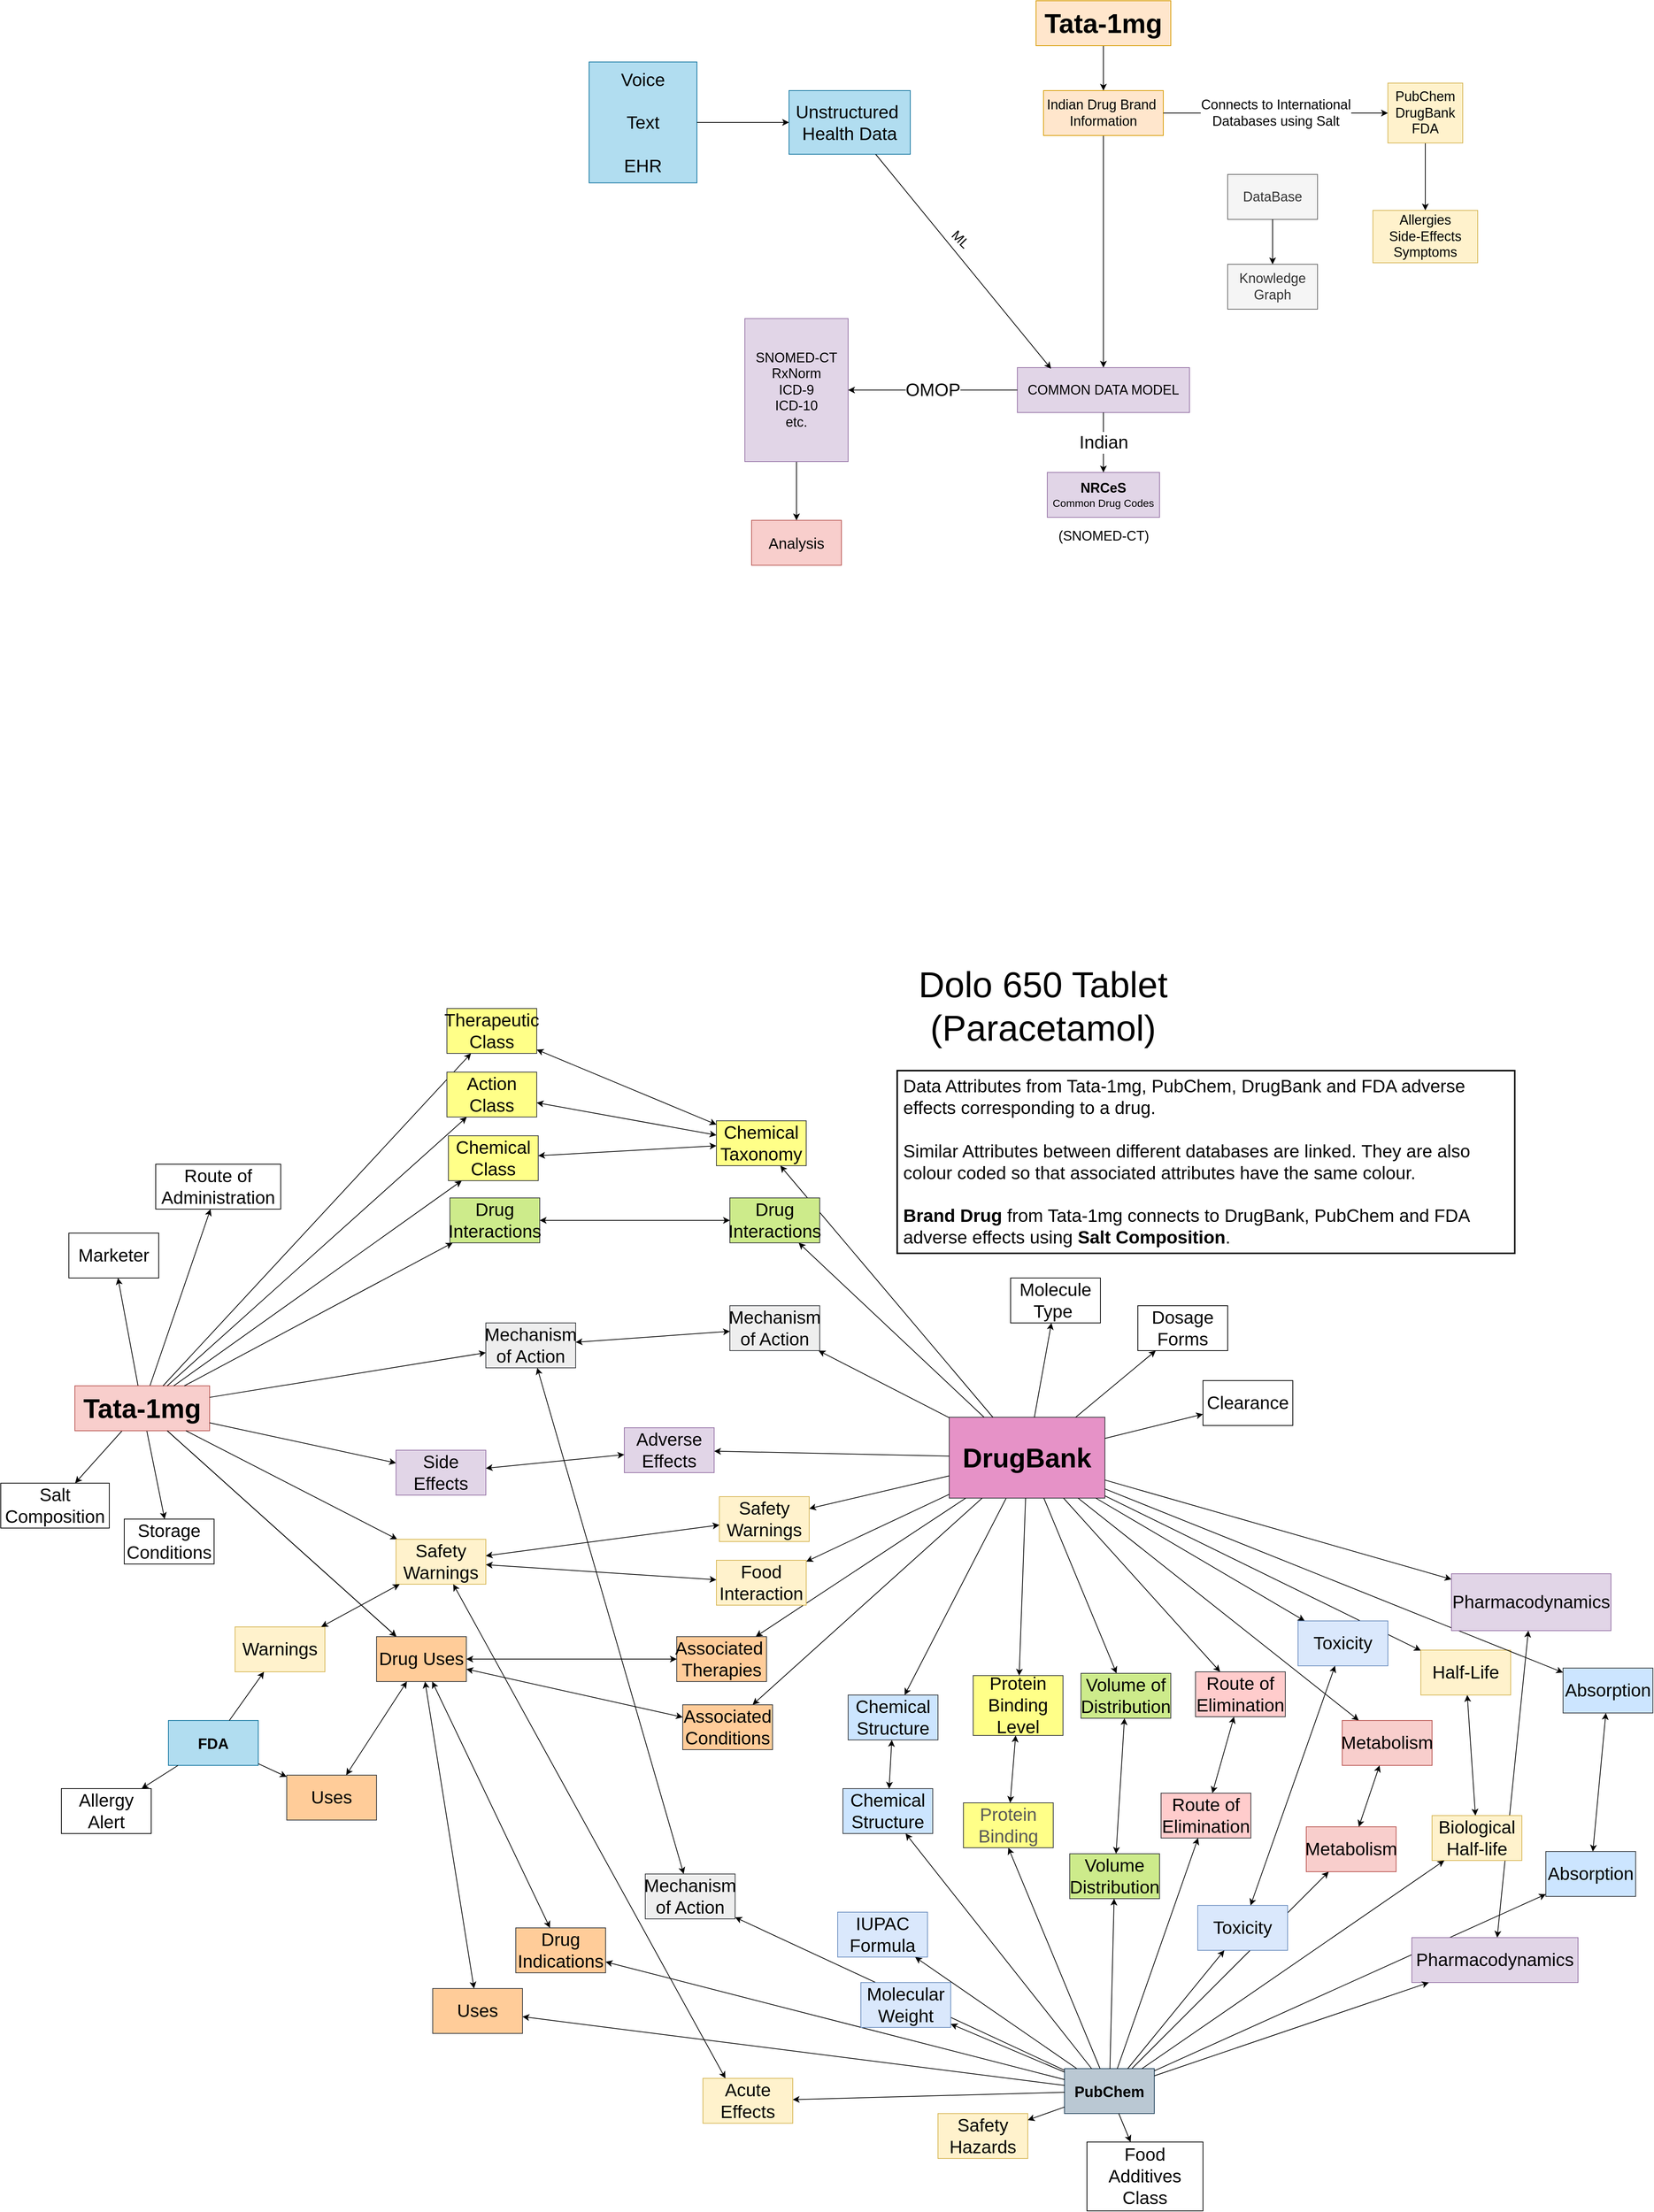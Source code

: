 <mxfile version="24.6.4" type="device">
  <diagram name="Page-1" id="74Zcmu2bZkL9WZgdJAOJ">
    <mxGraphModel dx="4326" dy="2077" grid="0" gridSize="10" guides="1" tooltips="1" connect="1" arrows="1" fold="1" page="0" pageScale="1" pageWidth="827" pageHeight="1169" background="none" math="0" shadow="0">
      <root>
        <mxCell id="0" />
        <mxCell id="1" parent="0" />
        <mxCell id="uznuza7RhrSrtAUMvU-b-109" value="" style="endArrow=classic;html=1;rounded=0;" parent="1" source="uznuza7RhrSrtAUMvU-b-95" target="uznuza7RhrSrtAUMvU-b-108" edge="1">
          <mxGeometry width="50" height="50" relative="1" as="geometry">
            <mxPoint x="240.21" y="2966" as="sourcePoint" />
            <mxPoint x="265.21" y="2877" as="targetPoint" />
          </mxGeometry>
        </mxCell>
        <mxCell id="uznuza7RhrSrtAUMvU-b-155" value="" style="endArrow=classic;startArrow=classic;html=1;rounded=0;" parent="1" source="uznuza7RhrSrtAUMvU-b-116" target="uznuza7RhrSrtAUMvU-b-57" edge="1">
          <mxGeometry width="50" height="50" relative="1" as="geometry">
            <mxPoint x="823" y="2433" as="sourcePoint" />
            <mxPoint x="929" y="2288" as="targetPoint" />
          </mxGeometry>
        </mxCell>
        <mxCell id="uznuza7RhrSrtAUMvU-b-59" style="rounded=0;orthogonalLoop=1;jettySize=auto;html=1;" parent="1" source="uznuza7RhrSrtAUMvU-b-1" target="uznuza7RhrSrtAUMvU-b-60" edge="1">
          <mxGeometry relative="1" as="geometry">
            <mxPoint x="-990" y="1857" as="sourcePoint" />
          </mxGeometry>
        </mxCell>
        <mxCell id="uznuza7RhrSrtAUMvU-b-60" value="&lt;font style=&quot;font-size: 24px;&quot;&gt;Route of Administration&lt;/font&gt;" style="rounded=0;whiteSpace=wrap;html=1;" parent="1" vertex="1">
          <mxGeometry x="-1214" y="1662" width="167" height="60" as="geometry" />
        </mxCell>
        <mxCell id="acv9JP_fDEOExKPMS1G3-3" value="" style="edgeStyle=orthogonalEdgeStyle;rounded=0;orthogonalLoop=1;jettySize=auto;html=1;" parent="1" source="acv9JP_fDEOExKPMS1G3-1" target="acv9JP_fDEOExKPMS1G3-2" edge="1">
          <mxGeometry relative="1" as="geometry" />
        </mxCell>
        <mxCell id="acv9JP_fDEOExKPMS1G3-1" value="&lt;font style=&quot;font-size: 36px;&quot;&gt;&lt;b&gt;Tata-1mg&lt;/b&gt;&lt;/font&gt;" style="rounded=0;whiteSpace=wrap;html=1;fillColor=#ffe6cc;strokeColor=#d79b00;" parent="1" vertex="1">
          <mxGeometry x="-38" y="108" width="180" height="60" as="geometry" />
        </mxCell>
        <mxCell id="acv9JP_fDEOExKPMS1G3-17" value="" style="edgeStyle=orthogonalEdgeStyle;rounded=0;orthogonalLoop=1;jettySize=auto;html=1;" parent="1" source="acv9JP_fDEOExKPMS1G3-2" target="acv9JP_fDEOExKPMS1G3-16" edge="1">
          <mxGeometry relative="1" as="geometry" />
        </mxCell>
        <mxCell id="acv9JP_fDEOExKPMS1G3-2" value="&lt;font style=&quot;font-size: 18px;&quot;&gt;Indian Drug Brand&amp;nbsp;&lt;/font&gt;&lt;div&gt;&lt;font style=&quot;font-size: 18px;&quot;&gt;Information&lt;/font&gt;&lt;/div&gt;" style="whiteSpace=wrap;html=1;rounded=0;fillColor=#ffe6cc;strokeColor=#d79b00;" parent="1" vertex="1">
          <mxGeometry x="-28" y="228" width="160" height="60" as="geometry" />
        </mxCell>
        <mxCell id="acv9JP_fDEOExKPMS1G3-7" value="" style="edgeStyle=orthogonalEdgeStyle;rounded=0;orthogonalLoop=1;jettySize=auto;html=1;" parent="1" source="acv9JP_fDEOExKPMS1G3-4" target="acv9JP_fDEOExKPMS1G3-6" edge="1">
          <mxGeometry relative="1" as="geometry" />
        </mxCell>
        <mxCell id="acv9JP_fDEOExKPMS1G3-4" value="&lt;font style=&quot;font-size: 18px;&quot;&gt;PubChem&lt;/font&gt;&lt;div&gt;&lt;font style=&quot;font-size: 18px;&quot;&gt;DrugBank&lt;/font&gt;&lt;/div&gt;&lt;div&gt;&lt;font style=&quot;font-size: 18px;&quot;&gt;FDA&lt;/font&gt;&lt;/div&gt;" style="rounded=0;whiteSpace=wrap;html=1;fillColor=#fff2cc;strokeColor=#d6b656;" parent="1" vertex="1">
          <mxGeometry x="432" y="218" width="100" height="80" as="geometry" />
        </mxCell>
        <mxCell id="acv9JP_fDEOExKPMS1G3-6" value="&lt;font style=&quot;font-size: 18px;&quot;&gt;Allergies&lt;/font&gt;&lt;div&gt;&lt;font style=&quot;font-size: 18px;&quot;&gt;Side-Effects&lt;/font&gt;&lt;/div&gt;&lt;div&gt;&lt;font style=&quot;font-size: 18px;&quot;&gt;Symptoms&lt;/font&gt;&lt;/div&gt;" style="whiteSpace=wrap;html=1;rounded=0;fillColor=#fff2cc;strokeColor=#d6b656;" parent="1" vertex="1">
          <mxGeometry x="412" y="388" width="140" height="70" as="geometry" />
        </mxCell>
        <mxCell id="acv9JP_fDEOExKPMS1G3-8" value="" style="endArrow=classic;html=1;rounded=0;" parent="1" source="acv9JP_fDEOExKPMS1G3-2" target="acv9JP_fDEOExKPMS1G3-4" edge="1">
          <mxGeometry relative="1" as="geometry">
            <mxPoint x="362" y="268" as="sourcePoint" />
            <mxPoint x="462" y="268" as="targetPoint" />
            <Array as="points" />
          </mxGeometry>
        </mxCell>
        <mxCell id="acv9JP_fDEOExKPMS1G3-9" value="&lt;font style=&quot;font-size: 18px;&quot;&gt;Connects to International&lt;/font&gt;&lt;div&gt;&lt;font style=&quot;font-size: 18px;&quot;&gt;Databases using Salt&lt;/font&gt;&lt;/div&gt;" style="edgeLabel;resizable=0;html=1;;align=center;verticalAlign=middle;" parent="acv9JP_fDEOExKPMS1G3-8" connectable="0" vertex="1">
          <mxGeometry relative="1" as="geometry" />
        </mxCell>
        <mxCell id="acv9JP_fDEOExKPMS1G3-13" value="&lt;font style=&quot;font-size: 18px;&quot;&gt;DataBase&lt;/font&gt;" style="rounded=0;whiteSpace=wrap;html=1;fillColor=#f5f5f5;fontColor=#333333;strokeColor=#666666;" parent="1" vertex="1">
          <mxGeometry x="218" y="340" width="120" height="60" as="geometry" />
        </mxCell>
        <mxCell id="acv9JP_fDEOExKPMS1G3-14" value="&lt;font style=&quot;font-size: 18px;&quot;&gt;Knowledge Graph&lt;/font&gt;" style="rounded=0;whiteSpace=wrap;html=1;fillColor=#f5f5f5;fontColor=#333333;strokeColor=#666666;" parent="1" vertex="1">
          <mxGeometry x="218" y="460" width="120" height="60" as="geometry" />
        </mxCell>
        <mxCell id="acv9JP_fDEOExKPMS1G3-15" value="" style="endArrow=classic;html=1;rounded=0;" parent="1" source="acv9JP_fDEOExKPMS1G3-13" target="acv9JP_fDEOExKPMS1G3-14" edge="1">
          <mxGeometry width="50" height="50" relative="1" as="geometry">
            <mxPoint x="228" y="470" as="sourcePoint" />
            <mxPoint x="278" y="420" as="targetPoint" />
          </mxGeometry>
        </mxCell>
        <mxCell id="acv9JP_fDEOExKPMS1G3-16" value="&lt;font style=&quot;font-size: 18px;&quot;&gt;COMMON DATA MODEL&lt;/font&gt;" style="whiteSpace=wrap;html=1;rounded=0;fillColor=#e1d5e7;strokeColor=#9673a6;" parent="1" vertex="1">
          <mxGeometry x="-63" y="598" width="230" height="60" as="geometry" />
        </mxCell>
        <mxCell id="acv9JP_fDEOExKPMS1G3-18" value="&lt;font style=&quot;font-size: 18px;&quot;&gt;&lt;b&gt;NRCeS&lt;/b&gt;&lt;/font&gt;&lt;div&gt;&lt;font style=&quot;font-size: 14px;&quot;&gt;Common Drug Codes&lt;/font&gt;&lt;/div&gt;" style="whiteSpace=wrap;html=1;rounded=0;fillColor=#e1d5e7;strokeColor=#9673a6;" parent="1" vertex="1">
          <mxGeometry x="-23" y="738" width="150" height="60" as="geometry" />
        </mxCell>
        <mxCell id="acv9JP_fDEOExKPMS1G3-20" value="" style="endArrow=classic;html=1;rounded=0;" parent="1" source="acv9JP_fDEOExKPMS1G3-16" target="acv9JP_fDEOExKPMS1G3-18" edge="1">
          <mxGeometry relative="1" as="geometry">
            <mxPoint x="112" y="588" as="sourcePoint" />
            <mxPoint x="212" y="588" as="targetPoint" />
          </mxGeometry>
        </mxCell>
        <mxCell id="acv9JP_fDEOExKPMS1G3-21" value="&lt;font style=&quot;font-size: 24px;&quot;&gt;Indian&lt;/font&gt;" style="edgeLabel;resizable=0;html=1;;align=center;verticalAlign=middle;" parent="acv9JP_fDEOExKPMS1G3-20" connectable="0" vertex="1">
          <mxGeometry relative="1" as="geometry" />
        </mxCell>
        <mxCell id="acv9JP_fDEOExKPMS1G3-22" value="&lt;font style=&quot;font-size: 18px;&quot;&gt;(SNOMED-CT)&lt;/font&gt;" style="text;html=1;align=center;verticalAlign=middle;whiteSpace=wrap;rounded=0;" parent="1" vertex="1">
          <mxGeometry x="-10.5" y="808" width="125" height="30" as="geometry" />
        </mxCell>
        <mxCell id="acv9JP_fDEOExKPMS1G3-36" value="" style="edgeStyle=orthogonalEdgeStyle;rounded=0;orthogonalLoop=1;jettySize=auto;html=1;" parent="1" source="acv9JP_fDEOExKPMS1G3-23" target="acv9JP_fDEOExKPMS1G3-35" edge="1">
          <mxGeometry relative="1" as="geometry" />
        </mxCell>
        <mxCell id="acv9JP_fDEOExKPMS1G3-23" value="&lt;font style=&quot;font-size: 18px;&quot;&gt;SNOMED-CT&lt;/font&gt;&lt;div&gt;&lt;font style=&quot;font-size: 18px;&quot;&gt;RxNorm&lt;/font&gt;&lt;/div&gt;&lt;div&gt;&lt;font style=&quot;font-size: 18px;&quot;&gt;ICD-9&lt;/font&gt;&lt;/div&gt;&lt;div&gt;&lt;font style=&quot;font-size: 18px;&quot;&gt;ICD-10&lt;/font&gt;&lt;/div&gt;&lt;div&gt;&lt;font style=&quot;font-size: 18px;&quot;&gt;etc.&lt;/font&gt;&lt;/div&gt;" style="whiteSpace=wrap;html=1;rounded=0;fillColor=#e1d5e7;strokeColor=#9673a6;" parent="1" vertex="1">
          <mxGeometry x="-427" y="532.5" width="138" height="191" as="geometry" />
        </mxCell>
        <mxCell id="acv9JP_fDEOExKPMS1G3-25" value="" style="endArrow=classic;html=1;rounded=0;" parent="1" source="acv9JP_fDEOExKPMS1G3-16" target="acv9JP_fDEOExKPMS1G3-23" edge="1">
          <mxGeometry relative="1" as="geometry">
            <mxPoint x="-19" y="506" as="sourcePoint" />
            <mxPoint x="81" y="506" as="targetPoint" />
          </mxGeometry>
        </mxCell>
        <mxCell id="acv9JP_fDEOExKPMS1G3-26" value="&lt;div&gt;&lt;font style=&quot;font-size: 24px;&quot;&gt;OMOP&lt;/font&gt;&lt;/div&gt;" style="edgeLabel;resizable=0;html=1;;align=center;verticalAlign=middle;" parent="acv9JP_fDEOExKPMS1G3-25" connectable="0" vertex="1">
          <mxGeometry relative="1" as="geometry" />
        </mxCell>
        <mxCell id="acv9JP_fDEOExKPMS1G3-28" value="&lt;font style=&quot;font-size: 24px;&quot;&gt;Unstructured&amp;nbsp;&lt;/font&gt;&lt;div&gt;&lt;font style=&quot;font-size: 24px;&quot;&gt;Health Data&lt;/font&gt;&lt;/div&gt;" style="rounded=0;whiteSpace=wrap;html=1;fillColor=#b1ddf0;strokeColor=#10739e;" parent="1" vertex="1">
          <mxGeometry x="-368" y="228" width="162" height="85" as="geometry" />
        </mxCell>
        <mxCell id="acv9JP_fDEOExKPMS1G3-30" value="&lt;font style=&quot;font-size: 18px;&quot;&gt;ML&lt;/font&gt;" style="text;html=1;align=center;verticalAlign=middle;whiteSpace=wrap;rounded=0;rotation=45;" parent="1" vertex="1">
          <mxGeometry x="-165" y="415" width="53" height="23" as="geometry" />
        </mxCell>
        <mxCell id="acv9JP_fDEOExKPMS1G3-31" value="" style="endArrow=classic;html=1;rounded=0;entryX=0.196;entryY=0.025;entryDx=0;entryDy=0;entryPerimeter=0;" parent="1" source="acv9JP_fDEOExKPMS1G3-28" target="acv9JP_fDEOExKPMS1G3-16" edge="1">
          <mxGeometry width="50" height="50" relative="1" as="geometry">
            <mxPoint x="41" y="476" as="sourcePoint" />
            <mxPoint x="91" y="426" as="targetPoint" />
          </mxGeometry>
        </mxCell>
        <mxCell id="acv9JP_fDEOExKPMS1G3-32" value="&lt;font style=&quot;font-size: 24px;&quot;&gt;Voice&lt;/font&gt;&lt;div&gt;&lt;span style=&quot;font-size: 24px;&quot;&gt;&lt;br&gt;&lt;/span&gt;&lt;div&gt;&lt;font style=&quot;font-size: 24px;&quot;&gt;Text&lt;/font&gt;&lt;/div&gt;&lt;div&gt;&lt;font style=&quot;font-size: 24px;&quot;&gt;&lt;br&gt;&lt;/font&gt;&lt;/div&gt;&lt;div&gt;&lt;font style=&quot;font-size: 24px;&quot;&gt;EHR&lt;/font&gt;&lt;/div&gt;&lt;/div&gt;" style="rounded=0;whiteSpace=wrap;html=1;fillColor=#b1ddf0;strokeColor=#10739e;" parent="1" vertex="1">
          <mxGeometry x="-635" y="189.75" width="144" height="161.5" as="geometry" />
        </mxCell>
        <mxCell id="acv9JP_fDEOExKPMS1G3-33" value="" style="endArrow=classic;html=1;rounded=0;" parent="1" source="acv9JP_fDEOExKPMS1G3-32" target="acv9JP_fDEOExKPMS1G3-28" edge="1">
          <mxGeometry width="50" height="50" relative="1" as="geometry">
            <mxPoint x="-339" y="368" as="sourcePoint" />
            <mxPoint x="-289" y="318" as="targetPoint" />
          </mxGeometry>
        </mxCell>
        <mxCell id="acv9JP_fDEOExKPMS1G3-35" value="&lt;font style=&quot;font-size: 20px;&quot;&gt;Analysis&lt;/font&gt;" style="rounded=0;whiteSpace=wrap;html=1;fillColor=#f8cecc;strokeColor=#b85450;" parent="1" vertex="1">
          <mxGeometry x="-418" y="802" width="120" height="60" as="geometry" />
        </mxCell>
        <mxCell id="uznuza7RhrSrtAUMvU-b-5" value="" style="rounded=0;orthogonalLoop=1;jettySize=auto;html=1;" parent="1" source="uznuza7RhrSrtAUMvU-b-1" target="uznuza7RhrSrtAUMvU-b-4" edge="1">
          <mxGeometry relative="1" as="geometry" />
        </mxCell>
        <mxCell id="uznuza7RhrSrtAUMvU-b-6" value="" style="rounded=0;orthogonalLoop=1;jettySize=auto;html=1;" parent="1" source="uznuza7RhrSrtAUMvU-b-1" target="uznuza7RhrSrtAUMvU-b-2" edge="1">
          <mxGeometry relative="1" as="geometry" />
        </mxCell>
        <mxCell id="uznuza7RhrSrtAUMvU-b-7" style="rounded=0;orthogonalLoop=1;jettySize=auto;html=1;" parent="1" source="uznuza7RhrSrtAUMvU-b-1" target="uznuza7RhrSrtAUMvU-b-8" edge="1">
          <mxGeometry relative="1" as="geometry">
            <mxPoint x="-646" y="2121" as="targetPoint" />
          </mxGeometry>
        </mxCell>
        <mxCell id="uznuza7RhrSrtAUMvU-b-10" style="rounded=0;orthogonalLoop=1;jettySize=auto;html=1;" parent="1" source="uznuza7RhrSrtAUMvU-b-1" target="uznuza7RhrSrtAUMvU-b-9" edge="1">
          <mxGeometry relative="1" as="geometry" />
        </mxCell>
        <mxCell id="uznuza7RhrSrtAUMvU-b-1" value="&lt;font style=&quot;font-size: 36px;&quot;&gt;&lt;b style=&quot;&quot;&gt;Tata-1mg&lt;/b&gt;&lt;/font&gt;" style="rounded=0;whiteSpace=wrap;html=1;fillColor=#f8cecc;strokeColor=#b85450;" parent="1" vertex="1">
          <mxGeometry x="-1322" y="1958" width="180" height="60" as="geometry" />
        </mxCell>
        <mxCell id="uznuza7RhrSrtAUMvU-b-4" value="&lt;font style=&quot;font-size: 24px;&quot;&gt;Marketer&lt;/font&gt;" style="whiteSpace=wrap;html=1;rounded=0;" parent="1" vertex="1">
          <mxGeometry x="-1330" y="1754" width="120" height="60" as="geometry" />
        </mxCell>
        <mxCell id="uznuza7RhrSrtAUMvU-b-8" value="&lt;font style=&quot;font-size: 24px;&quot;&gt;Storage Conditions&lt;/font&gt;" style="rounded=0;whiteSpace=wrap;html=1;" parent="1" vertex="1">
          <mxGeometry x="-1256" y="2136" width="120" height="60" as="geometry" />
        </mxCell>
        <mxCell id="uznuza7RhrSrtAUMvU-b-11" style="rounded=0;orthogonalLoop=1;jettySize=auto;html=1;" parent="1" source="uznuza7RhrSrtAUMvU-b-1" target="uznuza7RhrSrtAUMvU-b-12" edge="1">
          <mxGeometry relative="1" as="geometry">
            <mxPoint x="-819" y="1897" as="sourcePoint" />
          </mxGeometry>
        </mxCell>
        <mxCell id="uznuza7RhrSrtAUMvU-b-12" value="&lt;font style=&quot;font-size: 24px;&quot;&gt;Mechanism of Action&lt;/font&gt;" style="rounded=0;whiteSpace=wrap;html=1;fillColor=#eeeeee;strokeColor=#36393d;" parent="1" vertex="1">
          <mxGeometry x="-773" y="1874" width="120" height="60" as="geometry" />
        </mxCell>
        <mxCell id="uznuza7RhrSrtAUMvU-b-13" style="rounded=0;orthogonalLoop=1;jettySize=auto;html=1;" parent="1" source="uznuza7RhrSrtAUMvU-b-1" target="uznuza7RhrSrtAUMvU-b-14" edge="1">
          <mxGeometry relative="1" as="geometry">
            <mxPoint x="-749" y="1806" as="sourcePoint" />
          </mxGeometry>
        </mxCell>
        <mxCell id="uznuza7RhrSrtAUMvU-b-14" value="&lt;font style=&quot;font-size: 24px;&quot;&gt;Side Effects&lt;/font&gt;" style="rounded=0;whiteSpace=wrap;html=1;fillColor=#e1d5e7;strokeColor=#9673a6;" parent="1" vertex="1">
          <mxGeometry x="-893" y="2044" width="120" height="60" as="geometry" />
        </mxCell>
        <mxCell id="uznuza7RhrSrtAUMvU-b-15" style="rounded=0;orthogonalLoop=1;jettySize=auto;html=1;" parent="1" source="uznuza7RhrSrtAUMvU-b-1" target="uznuza7RhrSrtAUMvU-b-16" edge="1">
          <mxGeometry relative="1" as="geometry">
            <mxPoint x="-593" y="1776" as="sourcePoint" />
          </mxGeometry>
        </mxCell>
        <mxCell id="uznuza7RhrSrtAUMvU-b-16" value="&lt;font style=&quot;font-size: 24px;&quot;&gt;Safety Warnings&lt;/font&gt;" style="rounded=0;whiteSpace=wrap;html=1;fillColor=#fff2cc;strokeColor=#d6b656;" parent="1" vertex="1">
          <mxGeometry x="-893" y="2163" width="120" height="60" as="geometry" />
        </mxCell>
        <mxCell id="uznuza7RhrSrtAUMvU-b-17" style="rounded=0;orthogonalLoop=1;jettySize=auto;html=1;" parent="1" source="uznuza7RhrSrtAUMvU-b-1" target="uznuza7RhrSrtAUMvU-b-18" edge="1">
          <mxGeometry relative="1" as="geometry">
            <mxPoint x="-469" y="1784.998" as="sourcePoint" />
          </mxGeometry>
        </mxCell>
        <mxCell id="uznuza7RhrSrtAUMvU-b-18" value="&lt;font style=&quot;font-size: 24px;&quot;&gt;Drug Interactions&lt;/font&gt;" style="rounded=0;whiteSpace=wrap;html=1;fillColor=#cdeb8b;strokeColor=#36393d;" parent="1" vertex="1">
          <mxGeometry x="-821" y="1707" width="120" height="60" as="geometry" />
        </mxCell>
        <mxCell id="uznuza7RhrSrtAUMvU-b-19" style="rounded=0;orthogonalLoop=1;jettySize=auto;html=1;" parent="1" source="uznuza7RhrSrtAUMvU-b-1" target="uznuza7RhrSrtAUMvU-b-20" edge="1">
          <mxGeometry relative="1" as="geometry">
            <mxPoint x="-399" y="1923" as="sourcePoint" />
          </mxGeometry>
        </mxCell>
        <mxCell id="uznuza7RhrSrtAUMvU-b-20" value="&lt;font style=&quot;font-size: 24px;&quot;&gt;Therapeutic Class&lt;/font&gt;" style="rounded=0;whiteSpace=wrap;html=1;fillColor=#ffff88;strokeColor=#36393d;" parent="1" vertex="1">
          <mxGeometry x="-825" y="1454" width="120" height="60" as="geometry" />
        </mxCell>
        <mxCell id="uznuza7RhrSrtAUMvU-b-21" style="rounded=0;orthogonalLoop=1;jettySize=auto;html=1;" parent="1" source="uznuza7RhrSrtAUMvU-b-1" target="uznuza7RhrSrtAUMvU-b-22" edge="1">
          <mxGeometry relative="1" as="geometry">
            <mxPoint x="-259" y="2034" as="sourcePoint" />
          </mxGeometry>
        </mxCell>
        <mxCell id="uznuza7RhrSrtAUMvU-b-22" value="&lt;font style=&quot;font-size: 24px;&quot;&gt;Chemical Class&lt;/font&gt;" style="rounded=0;whiteSpace=wrap;html=1;fillColor=#ffff88;strokeColor=#36393d;" parent="1" vertex="1">
          <mxGeometry x="-823" y="1624" width="120" height="60" as="geometry" />
        </mxCell>
        <mxCell id="uznuza7RhrSrtAUMvU-b-25" value="" style="rounded=0;orthogonalLoop=1;jettySize=auto;html=1;" parent="1" source="uznuza7RhrSrtAUMvU-b-1" target="uznuza7RhrSrtAUMvU-b-9" edge="1">
          <mxGeometry relative="1" as="geometry">
            <mxPoint x="-1202" y="2003" as="sourcePoint" />
            <mxPoint x="-647" y="2147" as="targetPoint" />
          </mxGeometry>
        </mxCell>
        <mxCell id="uznuza7RhrSrtAUMvU-b-9" value="&lt;font style=&quot;font-size: 24px;&quot;&gt;Drug Uses&lt;/font&gt;" style="rounded=0;whiteSpace=wrap;html=1;fillColor=#ffcc99;strokeColor=#36393d;" parent="1" vertex="1">
          <mxGeometry x="-919" y="2293" width="120" height="60" as="geometry" />
        </mxCell>
        <mxCell id="uznuza7RhrSrtAUMvU-b-2" value="&lt;font style=&quot;font-size: 24px;&quot;&gt;Salt Composition&lt;/font&gt;" style="rounded=0;whiteSpace=wrap;html=1;" parent="1" vertex="1">
          <mxGeometry x="-1421" y="2088" width="145" height="60" as="geometry" />
        </mxCell>
        <mxCell id="uznuza7RhrSrtAUMvU-b-26" style="rounded=0;orthogonalLoop=1;jettySize=auto;html=1;" parent="1" source="uznuza7RhrSrtAUMvU-b-1" target="uznuza7RhrSrtAUMvU-b-27" edge="1">
          <mxGeometry relative="1" as="geometry">
            <mxPoint x="-1394" y="1915" as="sourcePoint" />
          </mxGeometry>
        </mxCell>
        <mxCell id="uznuza7RhrSrtAUMvU-b-27" value="&lt;font style=&quot;font-size: 24px;&quot;&gt;Action Class&lt;/font&gt;" style="rounded=0;whiteSpace=wrap;html=1;fillColor=#ffff88;strokeColor=#36393d;" parent="1" vertex="1">
          <mxGeometry x="-825" y="1539" width="120" height="60" as="geometry" />
        </mxCell>
        <mxCell id="uznuza7RhrSrtAUMvU-b-129" style="rounded=0;orthogonalLoop=1;jettySize=auto;html=1;" parent="1" source="uznuza7RhrSrtAUMvU-b-29" target="uznuza7RhrSrtAUMvU-b-128" edge="1">
          <mxGeometry relative="1" as="geometry" />
        </mxCell>
        <mxCell id="uznuza7RhrSrtAUMvU-b-29" value="&lt;font style=&quot;font-size: 36px;&quot;&gt;&lt;b style=&quot;&quot;&gt;DrugBank&lt;/b&gt;&lt;/font&gt;" style="rounded=0;whiteSpace=wrap;html=1;fillColor=#E692C7;strokeColor=#36393d;" parent="1" vertex="1">
          <mxGeometry x="-154" y="2000" width="208" height="108" as="geometry" />
        </mxCell>
        <mxCell id="uznuza7RhrSrtAUMvU-b-30" style="rounded=0;orthogonalLoop=1;jettySize=auto;html=1;" parent="1" source="uznuza7RhrSrtAUMvU-b-29" target="uznuza7RhrSrtAUMvU-b-31" edge="1">
          <mxGeometry relative="1" as="geometry">
            <mxPoint x="379" y="1789.004" as="sourcePoint" />
          </mxGeometry>
        </mxCell>
        <mxCell id="uznuza7RhrSrtAUMvU-b-31" value="&lt;font style=&quot;font-size: 24px;&quot;&gt;Clearance&lt;/font&gt;" style="rounded=0;whiteSpace=wrap;html=1;" parent="1" vertex="1">
          <mxGeometry x="185" y="1951" width="120" height="60" as="geometry" />
        </mxCell>
        <mxCell id="uznuza7RhrSrtAUMvU-b-32" style="rounded=0;orthogonalLoop=1;jettySize=auto;html=1;" parent="1" source="uznuza7RhrSrtAUMvU-b-29" target="uznuza7RhrSrtAUMvU-b-33" edge="1">
          <mxGeometry relative="1" as="geometry">
            <mxPoint x="195" y="2004.231" as="sourcePoint" />
            <Array as="points" />
          </mxGeometry>
        </mxCell>
        <mxCell id="uznuza7RhrSrtAUMvU-b-33" value="&lt;font style=&quot;font-size: 24px;&quot;&gt;Route of Elimination&lt;/font&gt;" style="rounded=0;whiteSpace=wrap;html=1;fillColor=#ffcccc;strokeColor=#36393d;" parent="1" vertex="1">
          <mxGeometry x="175" y="2340" width="120" height="60" as="geometry" />
        </mxCell>
        <mxCell id="uznuza7RhrSrtAUMvU-b-34" style="rounded=0;orthogonalLoop=1;jettySize=auto;html=1;" parent="1" source="uznuza7RhrSrtAUMvU-b-29" target="uznuza7RhrSrtAUMvU-b-35" edge="1">
          <mxGeometry relative="1" as="geometry">
            <mxPoint x="195" y="1988.005" as="sourcePoint" />
          </mxGeometry>
        </mxCell>
        <mxCell id="uznuza7RhrSrtAUMvU-b-35" value="&lt;font style=&quot;font-size: 24px;&quot;&gt;Half-Life&lt;/font&gt;" style="rounded=0;whiteSpace=wrap;html=1;fillColor=#fff2cc;strokeColor=#d6b656;" parent="1" vertex="1">
          <mxGeometry x="476" y="2311" width="120" height="60" as="geometry" />
        </mxCell>
        <mxCell id="uznuza7RhrSrtAUMvU-b-36" style="rounded=0;orthogonalLoop=1;jettySize=auto;html=1;" parent="1" source="uznuza7RhrSrtAUMvU-b-29" target="uznuza7RhrSrtAUMvU-b-37" edge="1">
          <mxGeometry relative="1" as="geometry">
            <mxPoint x="210.84" y="2007.66" as="sourcePoint" />
          </mxGeometry>
        </mxCell>
        <mxCell id="uznuza7RhrSrtAUMvU-b-37" value="&lt;font style=&quot;font-size: 24px;&quot;&gt;Metabolism&lt;/font&gt;" style="rounded=0;whiteSpace=wrap;html=1;fillColor=#f8cecc;strokeColor=#b85450;" parent="1" vertex="1">
          <mxGeometry x="371" y="2405" width="120" height="60" as="geometry" />
        </mxCell>
        <mxCell id="uznuza7RhrSrtAUMvU-b-38" style="rounded=0;orthogonalLoop=1;jettySize=auto;html=1;" parent="1" source="uznuza7RhrSrtAUMvU-b-29" target="uznuza7RhrSrtAUMvU-b-39" edge="1">
          <mxGeometry relative="1" as="geometry">
            <mxPoint x="-165" y="2148" as="sourcePoint" />
          </mxGeometry>
        </mxCell>
        <mxCell id="uznuza7RhrSrtAUMvU-b-39" value="&lt;font style=&quot;font-size: 24px;&quot;&gt;Associated&amp;nbsp;&lt;/font&gt;&lt;div&gt;&lt;font style=&quot;font-size: 24px;&quot;&gt;Therapies&lt;/font&gt;&lt;/div&gt;" style="rounded=0;whiteSpace=wrap;html=1;fillColor=#ffcc99;strokeColor=#36393d;" parent="1" vertex="1">
          <mxGeometry x="-518" y="2293" width="120" height="60" as="geometry" />
        </mxCell>
        <mxCell id="uznuza7RhrSrtAUMvU-b-40" style="rounded=0;orthogonalLoop=1;jettySize=auto;html=1;" parent="1" source="uznuza7RhrSrtAUMvU-b-29" target="uznuza7RhrSrtAUMvU-b-41" edge="1">
          <mxGeometry relative="1" as="geometry">
            <mxPoint x="-155" y="2158" as="sourcePoint" />
          </mxGeometry>
        </mxCell>
        <mxCell id="uznuza7RhrSrtAUMvU-b-41" value="&lt;font style=&quot;font-size: 24px;&quot;&gt;Associated Conditions&lt;/font&gt;" style="rounded=0;whiteSpace=wrap;html=1;fillColor=#ffcc99;strokeColor=#36393d;" parent="1" vertex="1">
          <mxGeometry x="-510" y="2384" width="120" height="60" as="geometry" />
        </mxCell>
        <mxCell id="uznuza7RhrSrtAUMvU-b-42" style="rounded=0;orthogonalLoop=1;jettySize=auto;html=1;" parent="1" source="uznuza7RhrSrtAUMvU-b-29" target="uznuza7RhrSrtAUMvU-b-43" edge="1">
          <mxGeometry relative="1" as="geometry">
            <mxPoint x="-145" y="2168" as="sourcePoint" />
          </mxGeometry>
        </mxCell>
        <mxCell id="uznuza7RhrSrtAUMvU-b-43" value="&lt;font style=&quot;font-size: 24px;&quot;&gt;Adverse Effects&lt;/font&gt;" style="rounded=0;whiteSpace=wrap;html=1;fillColor=#e1d5e7;strokeColor=#9673a6;" parent="1" vertex="1">
          <mxGeometry x="-588" y="2014" width="120" height="60" as="geometry" />
        </mxCell>
        <mxCell id="uznuza7RhrSrtAUMvU-b-44" style="rounded=0;orthogonalLoop=1;jettySize=auto;html=1;" parent="1" source="uznuza7RhrSrtAUMvU-b-29" target="uznuza7RhrSrtAUMvU-b-45" edge="1">
          <mxGeometry relative="1" as="geometry">
            <mxPoint x="-135" y="2178" as="sourcePoint" />
          </mxGeometry>
        </mxCell>
        <mxCell id="uznuza7RhrSrtAUMvU-b-45" value="&lt;font style=&quot;font-size: 24px;&quot;&gt;Molecule Type&amp;nbsp;&lt;/font&gt;" style="rounded=0;whiteSpace=wrap;html=1;" parent="1" vertex="1">
          <mxGeometry x="-72" y="1814" width="120" height="60" as="geometry" />
        </mxCell>
        <mxCell id="uznuza7RhrSrtAUMvU-b-46" style="rounded=0;orthogonalLoop=1;jettySize=auto;html=1;" parent="1" source="uznuza7RhrSrtAUMvU-b-29" target="uznuza7RhrSrtAUMvU-b-47" edge="1">
          <mxGeometry relative="1" as="geometry">
            <mxPoint x="307.782" y="2007.66" as="sourcePoint" />
          </mxGeometry>
        </mxCell>
        <mxCell id="uznuza7RhrSrtAUMvU-b-47" value="&lt;font style=&quot;font-size: 24px;&quot;&gt;Safety Warnings&lt;/font&gt;" style="rounded=0;whiteSpace=wrap;html=1;fillColor=#fff2cc;strokeColor=#d6b656;" parent="1" vertex="1">
          <mxGeometry x="-461" y="2106" width="120" height="60" as="geometry" />
        </mxCell>
        <mxCell id="uznuza7RhrSrtAUMvU-b-48" style="rounded=0;orthogonalLoop=1;jettySize=auto;html=1;" parent="1" source="uznuza7RhrSrtAUMvU-b-29" target="uznuza7RhrSrtAUMvU-b-49" edge="1">
          <mxGeometry relative="1" as="geometry">
            <mxPoint x="280.494" y="2007.66" as="sourcePoint" />
          </mxGeometry>
        </mxCell>
        <mxCell id="uznuza7RhrSrtAUMvU-b-49" value="&lt;font style=&quot;font-size: 24px;&quot;&gt;Mechanism of Action&lt;/font&gt;" style="rounded=0;whiteSpace=wrap;html=1;fillColor=#eeeeee;strokeColor=#36393d;" parent="1" vertex="1">
          <mxGeometry x="-447" y="1851" width="120" height="60" as="geometry" />
        </mxCell>
        <mxCell id="uznuza7RhrSrtAUMvU-b-50" style="rounded=0;orthogonalLoop=1;jettySize=auto;html=1;" parent="1" source="uznuza7RhrSrtAUMvU-b-29" target="uznuza7RhrSrtAUMvU-b-51" edge="1">
          <mxGeometry relative="1" as="geometry">
            <mxPoint x="265.789" y="2007.66" as="sourcePoint" />
          </mxGeometry>
        </mxCell>
        <mxCell id="uznuza7RhrSrtAUMvU-b-51" value="&lt;font style=&quot;font-size: 24px;&quot;&gt;Absorption&lt;/font&gt;" style="rounded=0;whiteSpace=wrap;html=1;fillColor=#cce5ff;strokeColor=#36393d;" parent="1" vertex="1">
          <mxGeometry x="666" y="2335" width="120" height="60" as="geometry" />
        </mxCell>
        <mxCell id="uznuza7RhrSrtAUMvU-b-52" style="rounded=0;orthogonalLoop=1;jettySize=auto;html=1;" parent="1" source="uznuza7RhrSrtAUMvU-b-29" target="uznuza7RhrSrtAUMvU-b-53" edge="1">
          <mxGeometry relative="1" as="geometry">
            <mxPoint x="225.585" y="2007.66" as="sourcePoint" />
          </mxGeometry>
        </mxCell>
        <mxCell id="uznuza7RhrSrtAUMvU-b-53" value="&lt;font style=&quot;font-size: 24px;&quot;&gt;Protein Binding Level&lt;/font&gt;" style="rounded=0;whiteSpace=wrap;html=1;fillColor=#ffff88;strokeColor=#36393d;" parent="1" vertex="1">
          <mxGeometry x="-122" y="2345" width="120" height="80" as="geometry" />
        </mxCell>
        <mxCell id="uznuza7RhrSrtAUMvU-b-54" style="rounded=0;orthogonalLoop=1;jettySize=auto;html=1;" parent="1" source="uznuza7RhrSrtAUMvU-b-29" target="uznuza7RhrSrtAUMvU-b-55" edge="1">
          <mxGeometry relative="1" as="geometry">
            <mxPoint x="241.575" y="2007.66" as="sourcePoint" />
          </mxGeometry>
        </mxCell>
        <mxCell id="uznuza7RhrSrtAUMvU-b-55" value="&lt;font style=&quot;font-size: 24px;&quot;&gt;Volume of Distribution&lt;/font&gt;" style="rounded=0;whiteSpace=wrap;html=1;fillColor=#cdeb8b;strokeColor=#36393d;" parent="1" vertex="1">
          <mxGeometry x="22" y="2342" width="120" height="60" as="geometry" />
        </mxCell>
        <mxCell id="uznuza7RhrSrtAUMvU-b-56" style="rounded=0;orthogonalLoop=1;jettySize=auto;html=1;" parent="1" source="uznuza7RhrSrtAUMvU-b-29" target="uznuza7RhrSrtAUMvU-b-57" edge="1">
          <mxGeometry relative="1" as="geometry">
            <mxPoint x="319" y="2026" as="sourcePoint" />
          </mxGeometry>
        </mxCell>
        <mxCell id="uznuza7RhrSrtAUMvU-b-57" value="&lt;font style=&quot;font-size: 24px;&quot;&gt;Pharmacodynamics&lt;/font&gt;" style="rounded=0;whiteSpace=wrap;html=1;fillColor=#e1d5e7;strokeColor=#9673a6;" parent="1" vertex="1">
          <mxGeometry x="517" y="2209" width="213" height="76" as="geometry" />
        </mxCell>
        <mxCell id="uznuza7RhrSrtAUMvU-b-61" style="rounded=0;orthogonalLoop=1;jettySize=auto;html=1;" parent="1" source="uznuza7RhrSrtAUMvU-b-29" target="uznuza7RhrSrtAUMvU-b-62" edge="1">
          <mxGeometry relative="1" as="geometry">
            <mxPoint x="-55" y="2258" as="sourcePoint" />
          </mxGeometry>
        </mxCell>
        <mxCell id="uznuza7RhrSrtAUMvU-b-62" value="&lt;font style=&quot;font-size: 24px;&quot;&gt;Food Interaction&lt;/font&gt;" style="rounded=0;whiteSpace=wrap;html=1;fillColor=#fff2cc;strokeColor=#d6b656;" parent="1" vertex="1">
          <mxGeometry x="-465" y="2191" width="120" height="60" as="geometry" />
        </mxCell>
        <mxCell id="uznuza7RhrSrtAUMvU-b-63" style="rounded=0;orthogonalLoop=1;jettySize=auto;html=1;" parent="1" source="uznuza7RhrSrtAUMvU-b-29" target="uznuza7RhrSrtAUMvU-b-64" edge="1">
          <mxGeometry relative="1" as="geometry">
            <mxPoint x="-45" y="2268" as="sourcePoint" />
          </mxGeometry>
        </mxCell>
        <mxCell id="uznuza7RhrSrtAUMvU-b-64" value="&lt;font style=&quot;font-size: 24px;&quot;&gt;Chemical Taxonomy&lt;/font&gt;" style="rounded=0;whiteSpace=wrap;html=1;fillColor=#ffff88;strokeColor=#36393d;" parent="1" vertex="1">
          <mxGeometry x="-465" y="1604" width="120" height="60" as="geometry" />
        </mxCell>
        <mxCell id="uznuza7RhrSrtAUMvU-b-65" style="rounded=0;orthogonalLoop=1;jettySize=auto;html=1;" parent="1" source="uznuza7RhrSrtAUMvU-b-29" target="uznuza7RhrSrtAUMvU-b-66" edge="1">
          <mxGeometry relative="1" as="geometry">
            <mxPoint x="-35" y="2278" as="sourcePoint" />
          </mxGeometry>
        </mxCell>
        <mxCell id="uznuza7RhrSrtAUMvU-b-66" value="&lt;font style=&quot;font-size: 24px;&quot;&gt;Drug Interactions&lt;/font&gt;" style="rounded=0;whiteSpace=wrap;html=1;fillColor=#cdeb8b;strokeColor=#36393d;" parent="1" vertex="1">
          <mxGeometry x="-447" y="1707" width="120" height="60" as="geometry" />
        </mxCell>
        <mxCell id="uznuza7RhrSrtAUMvU-b-67" style="rounded=0;orthogonalLoop=1;jettySize=auto;html=1;" parent="1" source="uznuza7RhrSrtAUMvU-b-29" target="uznuza7RhrSrtAUMvU-b-68" edge="1">
          <mxGeometry relative="1" as="geometry">
            <mxPoint x="188" y="1682" as="sourcePoint" />
          </mxGeometry>
        </mxCell>
        <mxCell id="uznuza7RhrSrtAUMvU-b-68" value="&lt;font style=&quot;font-size: 24px;&quot;&gt;Toxicity&lt;/font&gt;" style="rounded=0;whiteSpace=wrap;html=1;fillColor=#dae8fc;strokeColor=#6c8ebf;" parent="1" vertex="1">
          <mxGeometry x="312" y="2272" width="120" height="60" as="geometry" />
        </mxCell>
        <mxCell id="uznuza7RhrSrtAUMvU-b-70" style="rounded=0;orthogonalLoop=1;jettySize=auto;html=1;" parent="1" source="uznuza7RhrSrtAUMvU-b-29" target="uznuza7RhrSrtAUMvU-b-71" edge="1">
          <mxGeometry relative="1" as="geometry">
            <mxPoint x="-15" y="2298" as="sourcePoint" />
          </mxGeometry>
        </mxCell>
        <mxCell id="uznuza7RhrSrtAUMvU-b-71" value="&lt;font style=&quot;font-size: 24px;&quot;&gt;Dosage Forms&lt;/font&gt;" style="rounded=0;whiteSpace=wrap;html=1;" parent="1" vertex="1">
          <mxGeometry x="98" y="1851" width="120" height="60" as="geometry" />
        </mxCell>
        <mxCell id="uznuza7RhrSrtAUMvU-b-77" value="" style="endArrow=classic;startArrow=classic;html=1;rounded=0;" parent="1" source="uznuza7RhrSrtAUMvU-b-20" target="uznuza7RhrSrtAUMvU-b-64" edge="1">
          <mxGeometry width="50" height="50" relative="1" as="geometry">
            <mxPoint x="-511" y="1764" as="sourcePoint" />
            <mxPoint x="-461" y="1714" as="targetPoint" />
          </mxGeometry>
        </mxCell>
        <mxCell id="uznuza7RhrSrtAUMvU-b-78" value="" style="endArrow=classic;startArrow=classic;html=1;rounded=0;" parent="1" source="uznuza7RhrSrtAUMvU-b-27" target="uznuza7RhrSrtAUMvU-b-64" edge="1">
          <mxGeometry width="50" height="50" relative="1" as="geometry">
            <mxPoint x="-511" y="1764" as="sourcePoint" />
            <mxPoint x="-461" y="1714" as="targetPoint" />
          </mxGeometry>
        </mxCell>
        <mxCell id="uznuza7RhrSrtAUMvU-b-79" value="" style="endArrow=classic;startArrow=classic;html=1;rounded=0;" parent="1" source="uznuza7RhrSrtAUMvU-b-22" target="uznuza7RhrSrtAUMvU-b-64" edge="1">
          <mxGeometry width="50" height="50" relative="1" as="geometry">
            <mxPoint x="-511" y="1764" as="sourcePoint" />
            <mxPoint x="-461" y="1714" as="targetPoint" />
          </mxGeometry>
        </mxCell>
        <mxCell id="uznuza7RhrSrtAUMvU-b-81" value="" style="endArrow=classic;startArrow=classic;html=1;rounded=0;" parent="1" source="uznuza7RhrSrtAUMvU-b-18" target="uznuza7RhrSrtAUMvU-b-66" edge="1">
          <mxGeometry width="50" height="50" relative="1" as="geometry">
            <mxPoint x="-518" y="1702" as="sourcePoint" />
            <mxPoint x="-468" y="1652" as="targetPoint" />
          </mxGeometry>
        </mxCell>
        <mxCell id="uznuza7RhrSrtAUMvU-b-87" value="" style="endArrow=classic;startArrow=classic;html=1;rounded=0;" parent="1" source="uznuza7RhrSrtAUMvU-b-9" target="uznuza7RhrSrtAUMvU-b-39" edge="1">
          <mxGeometry width="50" height="50" relative="1" as="geometry">
            <mxPoint x="-518" y="1925" as="sourcePoint" />
            <mxPoint x="-468" y="1875" as="targetPoint" />
          </mxGeometry>
        </mxCell>
        <mxCell id="uznuza7RhrSrtAUMvU-b-88" value="" style="endArrow=classic;startArrow=classic;html=1;rounded=0;" parent="1" source="uznuza7RhrSrtAUMvU-b-9" target="uznuza7RhrSrtAUMvU-b-41" edge="1">
          <mxGeometry width="50" height="50" relative="1" as="geometry">
            <mxPoint x="-518" y="1925" as="sourcePoint" />
            <mxPoint x="-468" y="1875" as="targetPoint" />
          </mxGeometry>
        </mxCell>
        <mxCell id="uznuza7RhrSrtAUMvU-b-89" value="" style="endArrow=classic;startArrow=classic;html=1;rounded=0;" parent="1" source="uznuza7RhrSrtAUMvU-b-12" target="uznuza7RhrSrtAUMvU-b-49" edge="1">
          <mxGeometry width="50" height="50" relative="1" as="geometry">
            <mxPoint x="-515" y="2056" as="sourcePoint" />
            <mxPoint x="-465" y="2006" as="targetPoint" />
          </mxGeometry>
        </mxCell>
        <mxCell id="uznuza7RhrSrtAUMvU-b-90" value="" style="endArrow=classic;startArrow=classic;html=1;rounded=0;" parent="1" source="uznuza7RhrSrtAUMvU-b-14" target="uznuza7RhrSrtAUMvU-b-43" edge="1">
          <mxGeometry width="50" height="50" relative="1" as="geometry">
            <mxPoint x="-515" y="2056" as="sourcePoint" />
            <mxPoint x="-465" y="2006" as="targetPoint" />
          </mxGeometry>
        </mxCell>
        <mxCell id="uznuza7RhrSrtAUMvU-b-93" value="" style="endArrow=classic;startArrow=classic;html=1;rounded=0;" parent="1" source="uznuza7RhrSrtAUMvU-b-16" target="uznuza7RhrSrtAUMvU-b-62" edge="1">
          <mxGeometry width="50" height="50" relative="1" as="geometry">
            <mxPoint x="-688" y="2004" as="sourcePoint" />
            <mxPoint x="-421" y="2004" as="targetPoint" />
          </mxGeometry>
        </mxCell>
        <mxCell id="uznuza7RhrSrtAUMvU-b-94" value="" style="endArrow=classic;startArrow=classic;html=1;rounded=0;" parent="1" source="uznuza7RhrSrtAUMvU-b-16" target="uznuza7RhrSrtAUMvU-b-47" edge="1">
          <mxGeometry width="50" height="50" relative="1" as="geometry">
            <mxPoint x="-678" y="2014" as="sourcePoint" />
            <mxPoint x="-411" y="2014" as="targetPoint" />
          </mxGeometry>
        </mxCell>
        <mxCell id="uznuza7RhrSrtAUMvU-b-144" style="rounded=0;orthogonalLoop=1;jettySize=auto;html=1;entryX=0.5;entryY=1;entryDx=0;entryDy=0;" parent="1" source="uznuza7RhrSrtAUMvU-b-95" target="uznuza7RhrSrtAUMvU-b-143" edge="1">
          <mxGeometry relative="1" as="geometry" />
        </mxCell>
        <mxCell id="uznuza7RhrSrtAUMvU-b-95" value="&lt;font style=&quot;font-size: 20px;&quot;&gt;&lt;b&gt;PubChem&lt;/b&gt;&lt;/font&gt;" style="rounded=0;whiteSpace=wrap;html=1;fillColor=#bac8d3;strokeColor=#23445d;" parent="1" vertex="1">
          <mxGeometry y="2870" width="120" height="60" as="geometry" />
        </mxCell>
        <mxCell id="uznuza7RhrSrtAUMvU-b-96" value="&lt;font style=&quot;font-size: 24px;&quot;&gt;Toxicity&lt;/font&gt;" style="rounded=0;whiteSpace=wrap;html=1;fillColor=#dae8fc;strokeColor=#6c8ebf;" parent="1" vertex="1">
          <mxGeometry x="178" y="2652" width="120" height="60" as="geometry" />
        </mxCell>
        <mxCell id="uznuza7RhrSrtAUMvU-b-97" value="" style="endArrow=classic;html=1;rounded=0;" parent="1" source="uznuza7RhrSrtAUMvU-b-95" target="uznuza7RhrSrtAUMvU-b-96" edge="1">
          <mxGeometry width="50" height="50" relative="1" as="geometry">
            <mxPoint x="180.001" y="2906" as="sourcePoint" />
            <mxPoint x="205.21" y="2817" as="targetPoint" />
          </mxGeometry>
        </mxCell>
        <mxCell id="uznuza7RhrSrtAUMvU-b-98" value="&lt;font style=&quot;font-size: 24px;&quot;&gt;Acute Effects&lt;/font&gt;" style="rounded=0;whiteSpace=wrap;html=1;fillColor=#fff2cc;strokeColor=#d6b656;" parent="1" vertex="1">
          <mxGeometry x="-483" y="2883" width="120" height="60" as="geometry" />
        </mxCell>
        <mxCell id="uznuza7RhrSrtAUMvU-b-99" value="" style="endArrow=classic;html=1;rounded=0;" parent="1" source="uznuza7RhrSrtAUMvU-b-95" target="uznuza7RhrSrtAUMvU-b-98" edge="1">
          <mxGeometry width="50" height="50" relative="1" as="geometry">
            <mxPoint x="190.21" y="2916" as="sourcePoint" />
            <mxPoint x="215.21" y="2827" as="targetPoint" />
          </mxGeometry>
        </mxCell>
        <mxCell id="uznuza7RhrSrtAUMvU-b-100" value="&lt;font style=&quot;font-size: 24px;&quot;&gt;Safety Hazards&lt;/font&gt;" style="rounded=0;whiteSpace=wrap;html=1;fillColor=#fff2cc;strokeColor=#d6b656;" parent="1" vertex="1">
          <mxGeometry x="-169" y="2930" width="120" height="60" as="geometry" />
        </mxCell>
        <mxCell id="uznuza7RhrSrtAUMvU-b-101" value="" style="endArrow=classic;html=1;rounded=0;" parent="1" source="uznuza7RhrSrtAUMvU-b-95" target="uznuza7RhrSrtAUMvU-b-100" edge="1">
          <mxGeometry width="50" height="50" relative="1" as="geometry">
            <mxPoint x="200.21" y="2926" as="sourcePoint" />
            <mxPoint x="225.21" y="2837" as="targetPoint" />
          </mxGeometry>
        </mxCell>
        <mxCell id="uznuza7RhrSrtAUMvU-b-102" value="&lt;font style=&quot;font-size: 24px;&quot;&gt;Uses&lt;/font&gt;" style="rounded=0;whiteSpace=wrap;html=1;fillColor=#ffcc99;strokeColor=#36393d;" parent="1" vertex="1">
          <mxGeometry x="-844" y="2763" width="120" height="60" as="geometry" />
        </mxCell>
        <mxCell id="uznuza7RhrSrtAUMvU-b-103" value="" style="endArrow=classic;html=1;rounded=0;" parent="1" source="uznuza7RhrSrtAUMvU-b-95" target="uznuza7RhrSrtAUMvU-b-102" edge="1">
          <mxGeometry width="50" height="50" relative="1" as="geometry">
            <mxPoint x="210.21" y="2936" as="sourcePoint" />
            <mxPoint x="235.21" y="2847" as="targetPoint" />
          </mxGeometry>
        </mxCell>
        <mxCell id="uznuza7RhrSrtAUMvU-b-104" value="&lt;font style=&quot;font-size: 24px;&quot;&gt;Biological Half-life&lt;/font&gt;" style="rounded=0;whiteSpace=wrap;html=1;fillColor=#fff2cc;strokeColor=#d6b656;" parent="1" vertex="1">
          <mxGeometry x="491" y="2532" width="120" height="60" as="geometry" />
        </mxCell>
        <mxCell id="uznuza7RhrSrtAUMvU-b-105" value="" style="endArrow=classic;html=1;rounded=0;" parent="1" source="uznuza7RhrSrtAUMvU-b-95" target="uznuza7RhrSrtAUMvU-b-104" edge="1">
          <mxGeometry width="50" height="50" relative="1" as="geometry">
            <mxPoint x="220.21" y="2946" as="sourcePoint" />
            <mxPoint x="245.21" y="2857" as="targetPoint" />
          </mxGeometry>
        </mxCell>
        <mxCell id="uznuza7RhrSrtAUMvU-b-107" value="" style="endArrow=classic;html=1;rounded=0;" parent="1" source="uznuza7RhrSrtAUMvU-b-95" target="uznuza7RhrSrtAUMvU-b-106" edge="1">
          <mxGeometry width="50" height="50" relative="1" as="geometry">
            <mxPoint x="230.21" y="2956" as="sourcePoint" />
            <mxPoint x="255.21" y="2867" as="targetPoint" />
          </mxGeometry>
        </mxCell>
        <mxCell id="uznuza7RhrSrtAUMvU-b-108" value="&lt;font style=&quot;font-size: 24px;&quot;&gt;Metabolism&lt;/font&gt;" style="rounded=0;whiteSpace=wrap;html=1;fillColor=#f8cecc;strokeColor=#b85450;" parent="1" vertex="1">
          <mxGeometry x="323" y="2547" width="120" height="60" as="geometry" />
        </mxCell>
        <mxCell id="uznuza7RhrSrtAUMvU-b-110" value="&lt;font style=&quot;font-size: 24px;&quot;&gt;Volume Distribution&lt;/font&gt;" style="rounded=0;whiteSpace=wrap;html=1;fillColor=#cdeb8b;strokeColor=#36393d;" parent="1" vertex="1">
          <mxGeometry x="7" y="2583" width="120" height="60" as="geometry" />
        </mxCell>
        <mxCell id="uznuza7RhrSrtAUMvU-b-111" value="" style="endArrow=classic;html=1;rounded=0;" parent="1" source="uznuza7RhrSrtAUMvU-b-95" target="uznuza7RhrSrtAUMvU-b-110" edge="1">
          <mxGeometry width="50" height="50" relative="1" as="geometry">
            <mxPoint x="250.21" y="2976" as="sourcePoint" />
            <mxPoint x="275.21" y="2887" as="targetPoint" />
          </mxGeometry>
        </mxCell>
        <mxCell id="uznuza7RhrSrtAUMvU-b-112" value="&lt;font style=&quot;font-size: 24px;&quot;&gt;Route of Elimination&lt;/font&gt;" style="rounded=0;whiteSpace=wrap;html=1;fillColor=#ffcccc;strokeColor=#36393d;" parent="1" vertex="1">
          <mxGeometry x="129" y="2502" width="120" height="60" as="geometry" />
        </mxCell>
        <mxCell id="uznuza7RhrSrtAUMvU-b-113" value="" style="endArrow=classic;html=1;rounded=0;" parent="1" source="uznuza7RhrSrtAUMvU-b-95" target="uznuza7RhrSrtAUMvU-b-112" edge="1">
          <mxGeometry width="50" height="50" relative="1" as="geometry">
            <mxPoint x="260.21" y="2986" as="sourcePoint" />
            <mxPoint x="285.21" y="2897" as="targetPoint" />
          </mxGeometry>
        </mxCell>
        <mxCell id="uznuza7RhrSrtAUMvU-b-114" value="&lt;font style=&quot;font-size: 24px;&quot;&gt;Absorption&lt;/font&gt;" style="rounded=0;whiteSpace=wrap;html=1;fillColor=#cce5ff;strokeColor=#36393d;" parent="1" vertex="1">
          <mxGeometry x="643" y="2580" width="120" height="60" as="geometry" />
        </mxCell>
        <mxCell id="uznuza7RhrSrtAUMvU-b-115" value="" style="endArrow=classic;html=1;rounded=0;" parent="1" source="uznuza7RhrSrtAUMvU-b-95" target="uznuza7RhrSrtAUMvU-b-114" edge="1">
          <mxGeometry width="50" height="50" relative="1" as="geometry">
            <mxPoint x="270.21" y="2996" as="sourcePoint" />
            <mxPoint x="295.21" y="2907" as="targetPoint" />
          </mxGeometry>
        </mxCell>
        <mxCell id="uznuza7RhrSrtAUMvU-b-116" value="&lt;font style=&quot;font-size: 24px;&quot;&gt;Pharmacodynamics&lt;/font&gt;" style="rounded=0;whiteSpace=wrap;html=1;fillColor=#e1d5e7;strokeColor=#9673a6;" parent="1" vertex="1">
          <mxGeometry x="464" y="2695" width="222" height="60" as="geometry" />
        </mxCell>
        <mxCell id="uznuza7RhrSrtAUMvU-b-117" value="" style="endArrow=classic;html=1;rounded=0;" parent="1" source="uznuza7RhrSrtAUMvU-b-95" target="uznuza7RhrSrtAUMvU-b-116" edge="1">
          <mxGeometry width="50" height="50" relative="1" as="geometry">
            <mxPoint x="280.21" y="3006" as="sourcePoint" />
            <mxPoint x="305.21" y="2917" as="targetPoint" />
          </mxGeometry>
        </mxCell>
        <mxCell id="uznuza7RhrSrtAUMvU-b-118" value="&lt;font style=&quot;font-size: 24px;&quot;&gt;Food Additives Class&lt;/font&gt;" style="rounded=0;whiteSpace=wrap;html=1;" parent="1" vertex="1">
          <mxGeometry x="30" y="2968" width="155" height="92" as="geometry" />
        </mxCell>
        <mxCell id="uznuza7RhrSrtAUMvU-b-119" value="" style="endArrow=classic;html=1;rounded=0;" parent="1" source="uznuza7RhrSrtAUMvU-b-95" target="uznuza7RhrSrtAUMvU-b-118" edge="1">
          <mxGeometry width="50" height="50" relative="1" as="geometry">
            <mxPoint x="274" y="3065" as="sourcePoint" />
            <mxPoint x="315.21" y="2927" as="targetPoint" />
          </mxGeometry>
        </mxCell>
        <mxCell id="uznuza7RhrSrtAUMvU-b-120" value="&lt;font style=&quot;font-size: 24px;&quot;&gt;Drug Indications&lt;/font&gt;" style="rounded=0;whiteSpace=wrap;html=1;fillColor=#ffcc99;strokeColor=#36393d;" parent="1" vertex="1">
          <mxGeometry x="-733" y="2682" width="120" height="60" as="geometry" />
        </mxCell>
        <mxCell id="uznuza7RhrSrtAUMvU-b-121" value="" style="endArrow=classic;html=1;rounded=0;" parent="1" source="uznuza7RhrSrtAUMvU-b-95" target="uznuza7RhrSrtAUMvU-b-120" edge="1">
          <mxGeometry width="50" height="50" relative="1" as="geometry">
            <mxPoint x="300.21" y="3026" as="sourcePoint" />
            <mxPoint x="325.21" y="2937" as="targetPoint" />
          </mxGeometry>
        </mxCell>
        <mxCell id="uznuza7RhrSrtAUMvU-b-123" value="" style="endArrow=classic;html=1;rounded=0;" parent="1" source="uznuza7RhrSrtAUMvU-b-95" target="uznuza7RhrSrtAUMvU-b-122" edge="1">
          <mxGeometry width="50" height="50" relative="1" as="geometry">
            <mxPoint x="310.21" y="3036" as="sourcePoint" />
            <mxPoint x="335.21" y="2947" as="targetPoint" />
          </mxGeometry>
        </mxCell>
        <mxCell id="uznuza7RhrSrtAUMvU-b-124" value="&lt;font style=&quot;font-size: 24px;&quot;&gt;Chemical Structure&lt;/font&gt;" style="rounded=0;whiteSpace=wrap;html=1;fillColor=#cce5ff;strokeColor=#36393d;" parent="1" vertex="1">
          <mxGeometry x="-296" y="2496" width="120" height="60" as="geometry" />
        </mxCell>
        <mxCell id="uznuza7RhrSrtAUMvU-b-125" value="" style="endArrow=classic;html=1;rounded=0;" parent="1" source="uznuza7RhrSrtAUMvU-b-95" target="uznuza7RhrSrtAUMvU-b-124" edge="1">
          <mxGeometry width="50" height="50" relative="1" as="geometry">
            <mxPoint x="203" y="3153" as="sourcePoint" />
            <mxPoint x="228" y="3064" as="targetPoint" />
          </mxGeometry>
        </mxCell>
        <mxCell id="uznuza7RhrSrtAUMvU-b-126" value="&lt;font style=&quot;font-size: 24px;&quot;&gt;IUPAC Formula&lt;/font&gt;" style="rounded=0;whiteSpace=wrap;html=1;fillColor=#dae8fc;strokeColor=#6c8ebf;" parent="1" vertex="1">
          <mxGeometry x="-303" y="2661" width="120" height="60" as="geometry" />
        </mxCell>
        <mxCell id="uznuza7RhrSrtAUMvU-b-127" value="" style="endArrow=classic;html=1;rounded=0;" parent="1" source="uznuza7RhrSrtAUMvU-b-95" target="uznuza7RhrSrtAUMvU-b-126" edge="1">
          <mxGeometry width="50" height="50" relative="1" as="geometry">
            <mxPoint x="213" y="3163" as="sourcePoint" />
            <mxPoint x="238" y="3074" as="targetPoint" />
          </mxGeometry>
        </mxCell>
        <mxCell id="uznuza7RhrSrtAUMvU-b-128" value="&lt;font style=&quot;font-size: 24px;&quot;&gt;Chemical Structure&lt;/font&gt;" style="rounded=0;whiteSpace=wrap;html=1;fillColor=#cce5ff;strokeColor=#36393d;" parent="1" vertex="1">
          <mxGeometry x="-289" y="2371" width="120" height="60" as="geometry" />
        </mxCell>
        <mxCell id="uznuza7RhrSrtAUMvU-b-131" value="&lt;font style=&quot;font-size: 20px;&quot;&gt;&lt;b&gt;FDA&lt;/b&gt;&lt;/font&gt;" style="rounded=0;whiteSpace=wrap;html=1;fillColor=#b1ddf0;strokeColor=#10739e;" parent="1" vertex="1">
          <mxGeometry x="-1197" y="2405" width="120" height="60" as="geometry" />
        </mxCell>
        <mxCell id="uznuza7RhrSrtAUMvU-b-133" value="&lt;font style=&quot;font-size: 24px;&quot;&gt;Warnings&lt;/font&gt;" style="rounded=0;whiteSpace=wrap;html=1;fillColor=#fff2cc;strokeColor=#d6b656;" parent="1" vertex="1">
          <mxGeometry x="-1108" y="2280" width="120" height="60" as="geometry" />
        </mxCell>
        <mxCell id="uznuza7RhrSrtAUMvU-b-134" value="&lt;font style=&quot;font-size: 24px;&quot;&gt;Allergy Alert&lt;/font&gt;" style="rounded=0;whiteSpace=wrap;html=1;" parent="1" vertex="1">
          <mxGeometry x="-1340" y="2496" width="120" height="60" as="geometry" />
        </mxCell>
        <mxCell id="uznuza7RhrSrtAUMvU-b-135" value="&lt;font style=&quot;font-size: 24px;&quot;&gt;Uses&lt;/font&gt;" style="rounded=0;whiteSpace=wrap;html=1;fillColor=#ffcc99;strokeColor=#36393d;" parent="1" vertex="1">
          <mxGeometry x="-1039" y="2478" width="120" height="60" as="geometry" />
        </mxCell>
        <mxCell id="uznuza7RhrSrtAUMvU-b-136" value="" style="endArrow=classic;html=1;rounded=0;" parent="1" source="uznuza7RhrSrtAUMvU-b-131" target="uznuza7RhrSrtAUMvU-b-133" edge="1">
          <mxGeometry width="50" height="50" relative="1" as="geometry">
            <mxPoint x="-199" y="2984" as="sourcePoint" />
            <mxPoint x="-149" y="2934" as="targetPoint" />
          </mxGeometry>
        </mxCell>
        <mxCell id="uznuza7RhrSrtAUMvU-b-137" value="" style="endArrow=classic;html=1;rounded=0;" parent="1" source="uznuza7RhrSrtAUMvU-b-131" target="uznuza7RhrSrtAUMvU-b-135" edge="1">
          <mxGeometry width="50" height="50" relative="1" as="geometry">
            <mxPoint x="-85" y="2990" as="sourcePoint" />
            <mxPoint x="-20" y="2881" as="targetPoint" />
          </mxGeometry>
        </mxCell>
        <mxCell id="uznuza7RhrSrtAUMvU-b-138" value="" style="endArrow=classic;html=1;rounded=0;" parent="1" source="uznuza7RhrSrtAUMvU-b-131" target="uznuza7RhrSrtAUMvU-b-134" edge="1">
          <mxGeometry width="50" height="50" relative="1" as="geometry">
            <mxPoint x="-75" y="3000" as="sourcePoint" />
            <mxPoint x="-10" y="2891" as="targetPoint" />
          </mxGeometry>
        </mxCell>
        <mxCell id="uznuza7RhrSrtAUMvU-b-139" value="" style="endArrow=classic;startArrow=classic;html=1;rounded=0;" parent="1" source="uznuza7RhrSrtAUMvU-b-16" target="uznuza7RhrSrtAUMvU-b-133" edge="1">
          <mxGeometry width="50" height="50" relative="1" as="geometry">
            <mxPoint x="-536" y="2580" as="sourcePoint" />
            <mxPoint x="-486" y="2530" as="targetPoint" />
          </mxGeometry>
        </mxCell>
        <mxCell id="uznuza7RhrSrtAUMvU-b-140" value="" style="endArrow=classic;startArrow=classic;html=1;rounded=0;" parent="1" source="uznuza7RhrSrtAUMvU-b-9" target="uznuza7RhrSrtAUMvU-b-135" edge="1">
          <mxGeometry width="50" height="50" relative="1" as="geometry">
            <mxPoint x="-742" y="2303" as="sourcePoint" />
            <mxPoint x="-431" y="2854" as="targetPoint" />
          </mxGeometry>
        </mxCell>
        <mxCell id="uznuza7RhrSrtAUMvU-b-141" value="" style="endArrow=classic;startArrow=classic;html=1;rounded=0;" parent="1" source="uznuza7RhrSrtAUMvU-b-120" target="uznuza7RhrSrtAUMvU-b-9" edge="1">
          <mxGeometry width="50" height="50" relative="1" as="geometry">
            <mxPoint x="-383" y="2696" as="sourcePoint" />
            <mxPoint x="-333" y="2646" as="targetPoint" />
          </mxGeometry>
        </mxCell>
        <mxCell id="uznuza7RhrSrtAUMvU-b-143" value="&lt;b style=&quot;caret-color: rgb(0, 0, 0); color: rgb(0, 0, 0); font-style: normal; font-variant-caps: normal; letter-spacing: normal; orphans: auto; text-align: start; text-indent: 0px; text-transform: none; white-space: normal; widows: auto; word-spacing: 0px; -webkit-text-stroke-width: 0px; text-decoration: none; font-weight: normal;&quot; id=&quot;docs-internal-guid-211c4ad8-7fff-77d6-bc51-3692f871267d&quot;&gt;&lt;span style=&quot;font-family: Arial, sans-serif; color: rgb(89, 89, 89); background-color: transparent; font-weight: 400; font-style: normal; font-variant: normal; text-decoration: none; vertical-align: baseline; white-space: pre-wrap;&quot;&gt;&lt;font style=&quot;font-size: 24px;&quot;&gt;Protein Binding&lt;/font&gt;&lt;/span&gt;&lt;/b&gt;" style="rounded=0;whiteSpace=wrap;html=1;fillColor=#ffff88;strokeColor=#36393d;" parent="1" vertex="1">
          <mxGeometry x="-135" y="2515" width="120" height="60" as="geometry" />
        </mxCell>
        <mxCell id="uznuza7RhrSrtAUMvU-b-145" value="" style="endArrow=classic;startArrow=classic;html=1;rounded=0;" parent="1" source="uznuza7RhrSrtAUMvU-b-143" target="uznuza7RhrSrtAUMvU-b-53" edge="1">
          <mxGeometry width="50" height="50" relative="1" as="geometry">
            <mxPoint x="-85" y="2613" as="sourcePoint" />
            <mxPoint x="-35" y="2563" as="targetPoint" />
          </mxGeometry>
        </mxCell>
        <mxCell id="uznuza7RhrSrtAUMvU-b-146" value="" style="endArrow=classic;startArrow=classic;html=1;rounded=0;" parent="1" source="uznuza7RhrSrtAUMvU-b-124" target="uznuza7RhrSrtAUMvU-b-128" edge="1">
          <mxGeometry width="50" height="50" relative="1" as="geometry">
            <mxPoint x="-55" y="2593" as="sourcePoint" />
            <mxPoint x="-5" y="2543" as="targetPoint" />
          </mxGeometry>
        </mxCell>
        <mxCell id="uznuza7RhrSrtAUMvU-b-147" value="" style="endArrow=classic;startArrow=classic;html=1;rounded=0;" parent="1" source="uznuza7RhrSrtAUMvU-b-110" target="uznuza7RhrSrtAUMvU-b-55" edge="1">
          <mxGeometry width="50" height="50" relative="1" as="geometry">
            <mxPoint x="109" y="2593" as="sourcePoint" />
            <mxPoint x="159" y="2543" as="targetPoint" />
          </mxGeometry>
        </mxCell>
        <mxCell id="uznuza7RhrSrtAUMvU-b-148" value="" style="endArrow=classic;startArrow=classic;html=1;rounded=0;" parent="1" source="uznuza7RhrSrtAUMvU-b-112" target="uznuza7RhrSrtAUMvU-b-33" edge="1">
          <mxGeometry width="50" height="50" relative="1" as="geometry">
            <mxPoint x="421" y="2530" as="sourcePoint" />
            <mxPoint x="471" y="2480" as="targetPoint" />
          </mxGeometry>
        </mxCell>
        <mxCell id="uznuza7RhrSrtAUMvU-b-149" value="" style="endArrow=classic;startArrow=classic;html=1;rounded=0;" parent="1" source="uznuza7RhrSrtAUMvU-b-96" target="uznuza7RhrSrtAUMvU-b-68" edge="1">
          <mxGeometry width="50" height="50" relative="1" as="geometry">
            <mxPoint x="545" y="2626" as="sourcePoint" />
            <mxPoint x="595" y="2576" as="targetPoint" />
          </mxGeometry>
        </mxCell>
        <mxCell id="uznuza7RhrSrtAUMvU-b-150" value="" style="endArrow=classic;startArrow=classic;html=1;rounded=0;" parent="1" source="uznuza7RhrSrtAUMvU-b-108" target="uznuza7RhrSrtAUMvU-b-37" edge="1">
          <mxGeometry width="50" height="50" relative="1" as="geometry">
            <mxPoint x="545" y="2626" as="sourcePoint" />
            <mxPoint x="595" y="2576" as="targetPoint" />
          </mxGeometry>
        </mxCell>
        <mxCell id="uznuza7RhrSrtAUMvU-b-151" value="" style="endArrow=classic;startArrow=classic;html=1;rounded=0;" parent="1" source="uznuza7RhrSrtAUMvU-b-106" target="uznuza7RhrSrtAUMvU-b-12" edge="1">
          <mxGeometry width="50" height="50" relative="1" as="geometry">
            <mxPoint x="-379" y="2389" as="sourcePoint" />
            <mxPoint x="-329" y="2339" as="targetPoint" />
          </mxGeometry>
        </mxCell>
        <mxCell id="uznuza7RhrSrtAUMvU-b-106" value="&lt;font style=&quot;font-size: 24px;&quot;&gt;Mechanism of Action&lt;/font&gt;" style="rounded=0;whiteSpace=wrap;html=1;fillColor=#eeeeee;strokeColor=#36393d;" parent="1" vertex="1">
          <mxGeometry x="-560" y="2610" width="120" height="60" as="geometry" />
        </mxCell>
        <mxCell id="uznuza7RhrSrtAUMvU-b-152" value="" style="endArrow=classic;startArrow=classic;html=1;rounded=0;" parent="1" source="uznuza7RhrSrtAUMvU-b-114" target="uznuza7RhrSrtAUMvU-b-51" edge="1">
          <mxGeometry width="50" height="50" relative="1" as="geometry">
            <mxPoint x="-306" y="2071" as="sourcePoint" />
            <mxPoint x="-377" y="1665" as="targetPoint" />
          </mxGeometry>
        </mxCell>
        <mxCell id="uznuza7RhrSrtAUMvU-b-153" value="" style="endArrow=classic;startArrow=classic;html=1;rounded=0;" parent="1" source="uznuza7RhrSrtAUMvU-b-102" target="uznuza7RhrSrtAUMvU-b-9" edge="1">
          <mxGeometry width="50" height="50" relative="1" as="geometry">
            <mxPoint x="-413" y="2365" as="sourcePoint" />
            <mxPoint x="-363" y="2315" as="targetPoint" />
          </mxGeometry>
        </mxCell>
        <mxCell id="uznuza7RhrSrtAUMvU-b-122" value="&lt;font style=&quot;font-size: 24px;&quot;&gt;Molecular Weight&lt;/font&gt;" style="rounded=0;whiteSpace=wrap;html=1;fillColor=#dae8fc;strokeColor=#6c8ebf;" parent="1" vertex="1">
          <mxGeometry x="-272" y="2755" width="120" height="60" as="geometry" />
        </mxCell>
        <mxCell id="uznuza7RhrSrtAUMvU-b-154" value="" style="endArrow=classic;startArrow=classic;html=1;rounded=0;" parent="1" source="uznuza7RhrSrtAUMvU-b-104" target="uznuza7RhrSrtAUMvU-b-35" edge="1">
          <mxGeometry width="50" height="50" relative="1" as="geometry">
            <mxPoint x="865" y="2383" as="sourcePoint" />
            <mxPoint x="915" y="2333" as="targetPoint" />
          </mxGeometry>
        </mxCell>
        <mxCell id="uznuza7RhrSrtAUMvU-b-157" value="" style="endArrow=classic;startArrow=classic;html=1;rounded=0;exitX=0.25;exitY=0;exitDx=0;exitDy=0;" parent="1" source="uznuza7RhrSrtAUMvU-b-98" target="uznuza7RhrSrtAUMvU-b-16" edge="1">
          <mxGeometry width="50" height="50" relative="1" as="geometry">
            <mxPoint x="-353" y="2816" as="sourcePoint" />
            <mxPoint x="-303" y="2766" as="targetPoint" />
          </mxGeometry>
        </mxCell>
        <mxCell id="uznuza7RhrSrtAUMvU-b-158" value="&lt;div style=&quot;text-align: left;&quot;&gt;&lt;span style=&quot;font-size: 24px; background-color: initial;&quot;&gt;&amp;nbsp;Data Attributes from Tata-1mg, PubChem, DrugBank and FDA adverse&amp;nbsp; &amp;nbsp;effects corresponding to a drug.&amp;nbsp;&lt;/span&gt;&lt;/div&gt;&lt;div style=&quot;text-align: left;&quot;&gt;&lt;span style=&quot;font-size: 24px; background-color: initial;&quot;&gt;&lt;br&gt;&lt;/span&gt;&lt;/div&gt;&lt;div style=&quot;text-align: left;&quot;&gt;&lt;span style=&quot;font-size: 24px; background-color: initial;&quot;&gt;&amp;nbsp;Similar Attributes between different databases are linked.&amp;nbsp;&lt;/span&gt;&lt;span style=&quot;background-color: initial; font-size: 24px;&quot;&gt;They are also&amp;nbsp; &amp;nbsp;colour coded so that associated attributes have the same colour.&lt;/span&gt;&lt;/div&gt;&lt;div style=&quot;text-align: left;&quot;&gt;&lt;span style=&quot;background-color: initial; font-size: 24px;&quot;&gt;&lt;br&gt;&lt;/span&gt;&lt;/div&gt;&lt;div style=&quot;text-align: left;&quot;&gt;&lt;span style=&quot;background-color: initial; font-size: 24px;&quot;&gt;&amp;nbsp;&lt;b&gt;Brand Drug&lt;/b&gt; from Tata-1mg connects to DrugBank, PubChem and FDA&amp;nbsp; &amp;nbsp;adverse effects using &lt;b&gt;Salt Composition&lt;/b&gt;.&lt;/span&gt;&lt;/div&gt;" style="text;html=1;align=center;verticalAlign=middle;whiteSpace=wrap;rounded=0;strokeColor=default;strokeWidth=2;" parent="1" vertex="1">
          <mxGeometry x="-223.5" y="1537" width="825" height="244" as="geometry" />
        </mxCell>
        <mxCell id="02Z25DJzvLecpGDdfGVR-1" value="&lt;font style=&quot;font-size: 48px;&quot;&gt;Dolo 650 Tablet (Paracetamol)&lt;/font&gt;" style="text;html=1;align=center;verticalAlign=middle;whiteSpace=wrap;rounded=0;" parent="1" vertex="1">
          <mxGeometry x="-226" y="1382" width="395" height="138" as="geometry" />
        </mxCell>
      </root>
    </mxGraphModel>
  </diagram>
</mxfile>
